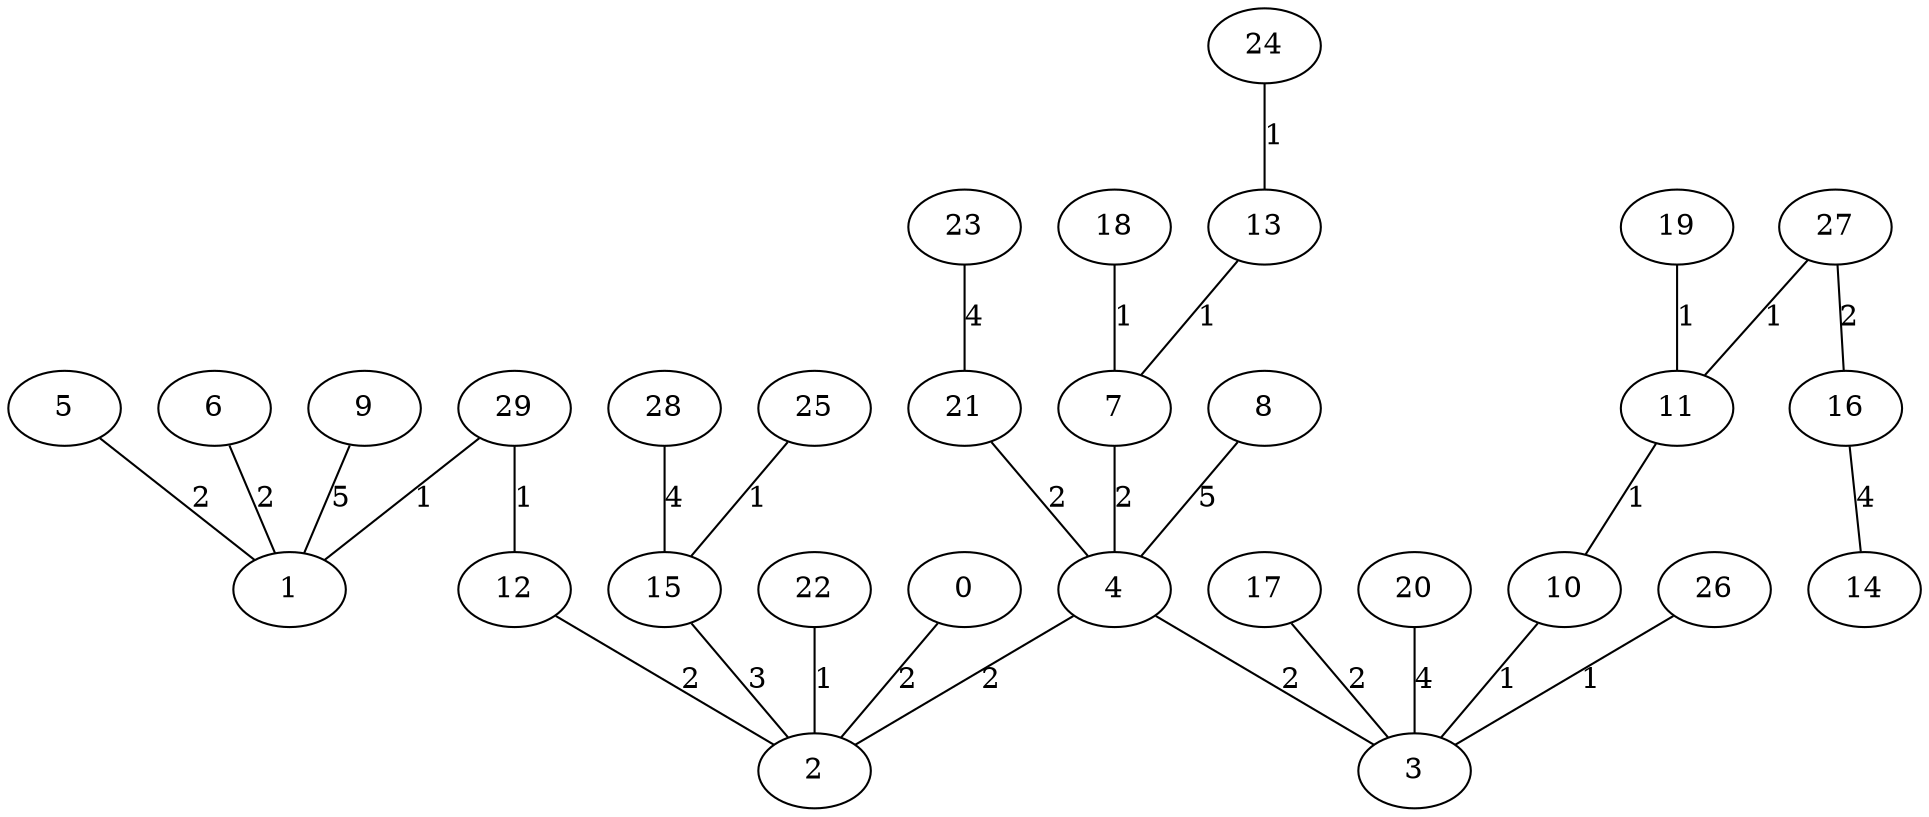 graph{
   9;
   19;
   4;
   15;
   16;
   14;
   22;
   18;
   1;
   0;
   6;
   11;
   21;
   29;
   2;
   12;
   5;
   7;
   28;
   27;
   24;
   13;
   17;
   20;
   8;
   23;
   10;
   3;
   26;
   25;
   4 -- 2 [label="2"];
   23 -- 21 [label="4"];
   8 -- 4 [label="5"];
   24 -- 13 [label="1"];
   4 -- 3 [label="2"];
   5 -- 1 [label="2"];
   28 -- 15 [label="4"];
   22 -- 2 [label="1"];
   9 -- 1 [label="5"];
   29 -- 12 [label="1"];
   25 -- 15 [label="1"];
   13 -- 7 [label="1"];
   12 -- 2 [label="2"];
   19 -- 11 [label="1"];
   27 -- 11 [label="1"];
   11 -- 10 [label="1"];
   26 -- 3 [label="1"];
   10 -- 3 [label="1"];
   29 -- 1 [label="1"];
   18 -- 7 [label="1"];
   17 -- 3 [label="2"];
   0 -- 2 [label="2"];
   6 -- 1 [label="2"];
   27 -- 16 [label="2"];
   20 -- 3 [label="4"];
   15 -- 2 [label="3"];
   21 -- 4 [label="2"];
   16 -- 14 [label="4"];
   7 -- 4 [label="2"];
}